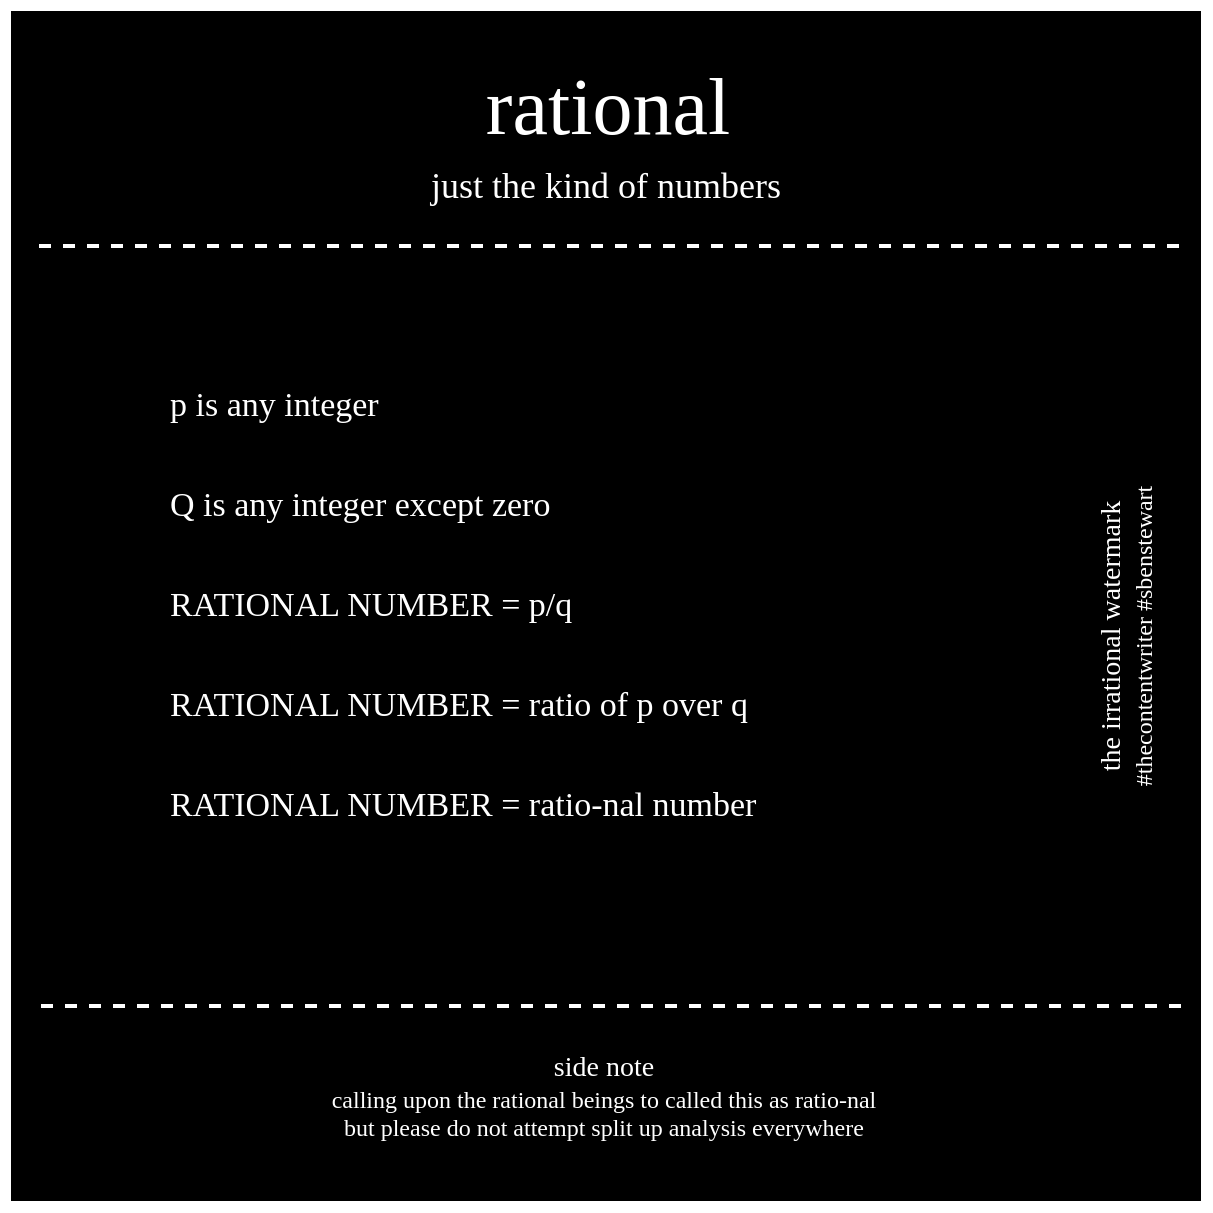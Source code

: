 <mxfile version="14.7.3" type="device"><diagram id="dX7Dphyso45SB9-RoEhv" name="Page-1"><mxGraphModel dx="1038" dy="571" grid="1" gridSize="10" guides="1" tooltips="1" connect="1" arrows="1" fold="1" page="1" pageScale="1" pageWidth="827" pageHeight="1169" math="0" shadow="0"><root><mxCell id="0"/><mxCell id="1" parent="0"/><mxCell id="nfxZPmU7g6QgWNAvG-ER-2" value="" style="whiteSpace=wrap;html=1;aspect=fixed;strokeWidth=5;strokeColor=#FFFFFF;fillColor=#000000;" parent="1" vertex="1"><mxGeometry x="210" y="90" width="600" height="600" as="geometry"/></mxCell><mxCell id="8b6ggLF4gSHIukh4vJdm-18" value="&lt;font face=&quot;xkcd&quot;&gt;&lt;span style=&quot;font-size: 40px&quot;&gt;rational&lt;/span&gt;&lt;br&gt;&lt;/font&gt;" style="text;html=1;strokeColor=none;fillColor=none;align=center;verticalAlign=middle;whiteSpace=wrap;rounded=0;fontColor=#FFFFFF;" parent="1" vertex="1"><mxGeometry x="216" y="130" width="590" height="20" as="geometry"/></mxCell><mxCell id="8b6ggLF4gSHIukh4vJdm-24" value="&lt;font face=&quot;xkcd&quot;&gt;&lt;span style=&quot;font-size: 18px&quot;&gt;just the kind of numbers&lt;/span&gt;&lt;br&gt;&lt;/font&gt;" style="text;html=1;strokeColor=none;fillColor=none;align=center;verticalAlign=middle;whiteSpace=wrap;rounded=0;fontColor=#FFFFFF;" parent="1" vertex="1"><mxGeometry x="210" y="170" width="600" height="20" as="geometry"/></mxCell><mxCell id="8b6ggLF4gSHIukh4vJdm-30" value="" style="endArrow=none;dashed=1;html=1;strokeWidth=2;labelBackgroundColor=none;fontColor=#FFFFFF;strokeColor=#FFFFFF;" parent="1" edge="1"><mxGeometry width="50" height="50" relative="1" as="geometry"><mxPoint x="796.5" y="210" as="sourcePoint"/><mxPoint x="221.5" y="210" as="targetPoint"/></mxGeometry></mxCell><mxCell id="k-dpR7HA_-HZ3Fbqk2lw-16" value="" style="endArrow=none;dashed=1;html=1;strokeWidth=2;labelBackgroundColor=none;fontColor=#FFFFFF;strokeColor=#FFFFFF;" parent="1" edge="1"><mxGeometry width="50" height="50" relative="1" as="geometry"><mxPoint x="797.5" y="590" as="sourcePoint"/><mxPoint x="222.5" y="590" as="targetPoint"/></mxGeometry></mxCell><mxCell id="k-dpR7HA_-HZ3Fbqk2lw-17" value="&lt;font face=&quot;xkcd&quot;&gt;&lt;span style=&quot;font-size: 14px&quot;&gt;side note&lt;/span&gt;&lt;/font&gt;&lt;font face=&quot;xkcd&quot;&gt;&lt;br&gt;calling upon the rational beings to called this as ratio-nal&lt;br&gt;but please do not attempt split up analysis everywhere&lt;br&gt;&lt;/font&gt;" style="text;html=1;strokeColor=none;fillColor=none;align=center;verticalAlign=middle;whiteSpace=wrap;rounded=0;fontColor=#FFFFFF;" parent="1" vertex="1"><mxGeometry x="315" y="600" width="388" height="70" as="geometry"/></mxCell><mxCell id="euaHSMH8fYii958cPEId-22" style="edgeStyle=orthogonalEdgeStyle;rounded=0;orthogonalLoop=1;jettySize=auto;html=1;exitX=0.5;exitY=1;exitDx=0;exitDy=0;strokeWidth=2;" parent="1" edge="1"><mxGeometry relative="1" as="geometry"><mxPoint x="661" y="451" as="sourcePoint"/><mxPoint x="661" y="451" as="targetPoint"/></mxGeometry></mxCell><mxCell id="pKVuHFSoDqtFi99w7tCS-15" value="&lt;font face=&quot;xkcd&quot;&gt;&lt;span style=&quot;font-size: 14px&quot;&gt;the irrational watermark&lt;br&gt;&lt;/span&gt;#thecontentwriter #sbenstewart&lt;br&gt;&lt;/font&gt;" style="text;html=1;strokeColor=none;fillColor=none;align=center;verticalAlign=middle;whiteSpace=wrap;rounded=0;rotation=-90;fontColor=#FFFFFF;" parent="1" vertex="1"><mxGeometry x="625" y="395" width="290" height="20" as="geometry"/></mxCell><mxCell id="TsF0F8988mKHhvK-DCjH-2" value="RATIONAL NUMBER = p/q" style="text;html=1;strokeColor=none;fillColor=none;align=left;verticalAlign=middle;whiteSpace=wrap;rounded=0;fontFamily=xkcd;fontSize=17;fontColor=#FFFFFF;" parent="1" vertex="1"><mxGeometry x="290" y="380" width="332" height="20" as="geometry"/></mxCell><mxCell id="MTvZ6mxl6DdJgmdgcOzO-1" value="p is any integer" style="text;html=1;strokeColor=none;fillColor=none;align=left;verticalAlign=middle;whiteSpace=wrap;rounded=0;fontFamily=xkcd;fontSize=17;fontColor=#FFFFFF;" vertex="1" parent="1"><mxGeometry x="290" y="280" width="332" height="20" as="geometry"/></mxCell><mxCell id="MTvZ6mxl6DdJgmdgcOzO-2" value="Q is any integer except zero" style="text;html=1;strokeColor=none;fillColor=none;align=left;verticalAlign=middle;whiteSpace=wrap;rounded=0;fontFamily=xkcd;fontSize=17;fontColor=#FFFFFF;" vertex="1" parent="1"><mxGeometry x="290" y="330" width="332" height="20" as="geometry"/></mxCell><mxCell id="MTvZ6mxl6DdJgmdgcOzO-3" value="RATIONAL NUMBER = ratio of p over q" style="text;html=1;strokeColor=none;fillColor=none;align=left;verticalAlign=middle;whiteSpace=wrap;rounded=0;fontFamily=xkcd;fontSize=17;fontColor=#FFFFFF;" vertex="1" parent="1"><mxGeometry x="290" y="430" width="340" height="20" as="geometry"/></mxCell><mxCell id="MTvZ6mxl6DdJgmdgcOzO-4" value="RATIONAL NUMBER = ratio-nal number" style="text;html=1;strokeColor=none;fillColor=none;align=left;verticalAlign=middle;whiteSpace=wrap;rounded=0;fontFamily=xkcd;fontSize=17;fontColor=#FFFFFF;" vertex="1" parent="1"><mxGeometry x="290" y="480" width="330" height="20" as="geometry"/></mxCell></root></mxGraphModel></diagram></mxfile>
